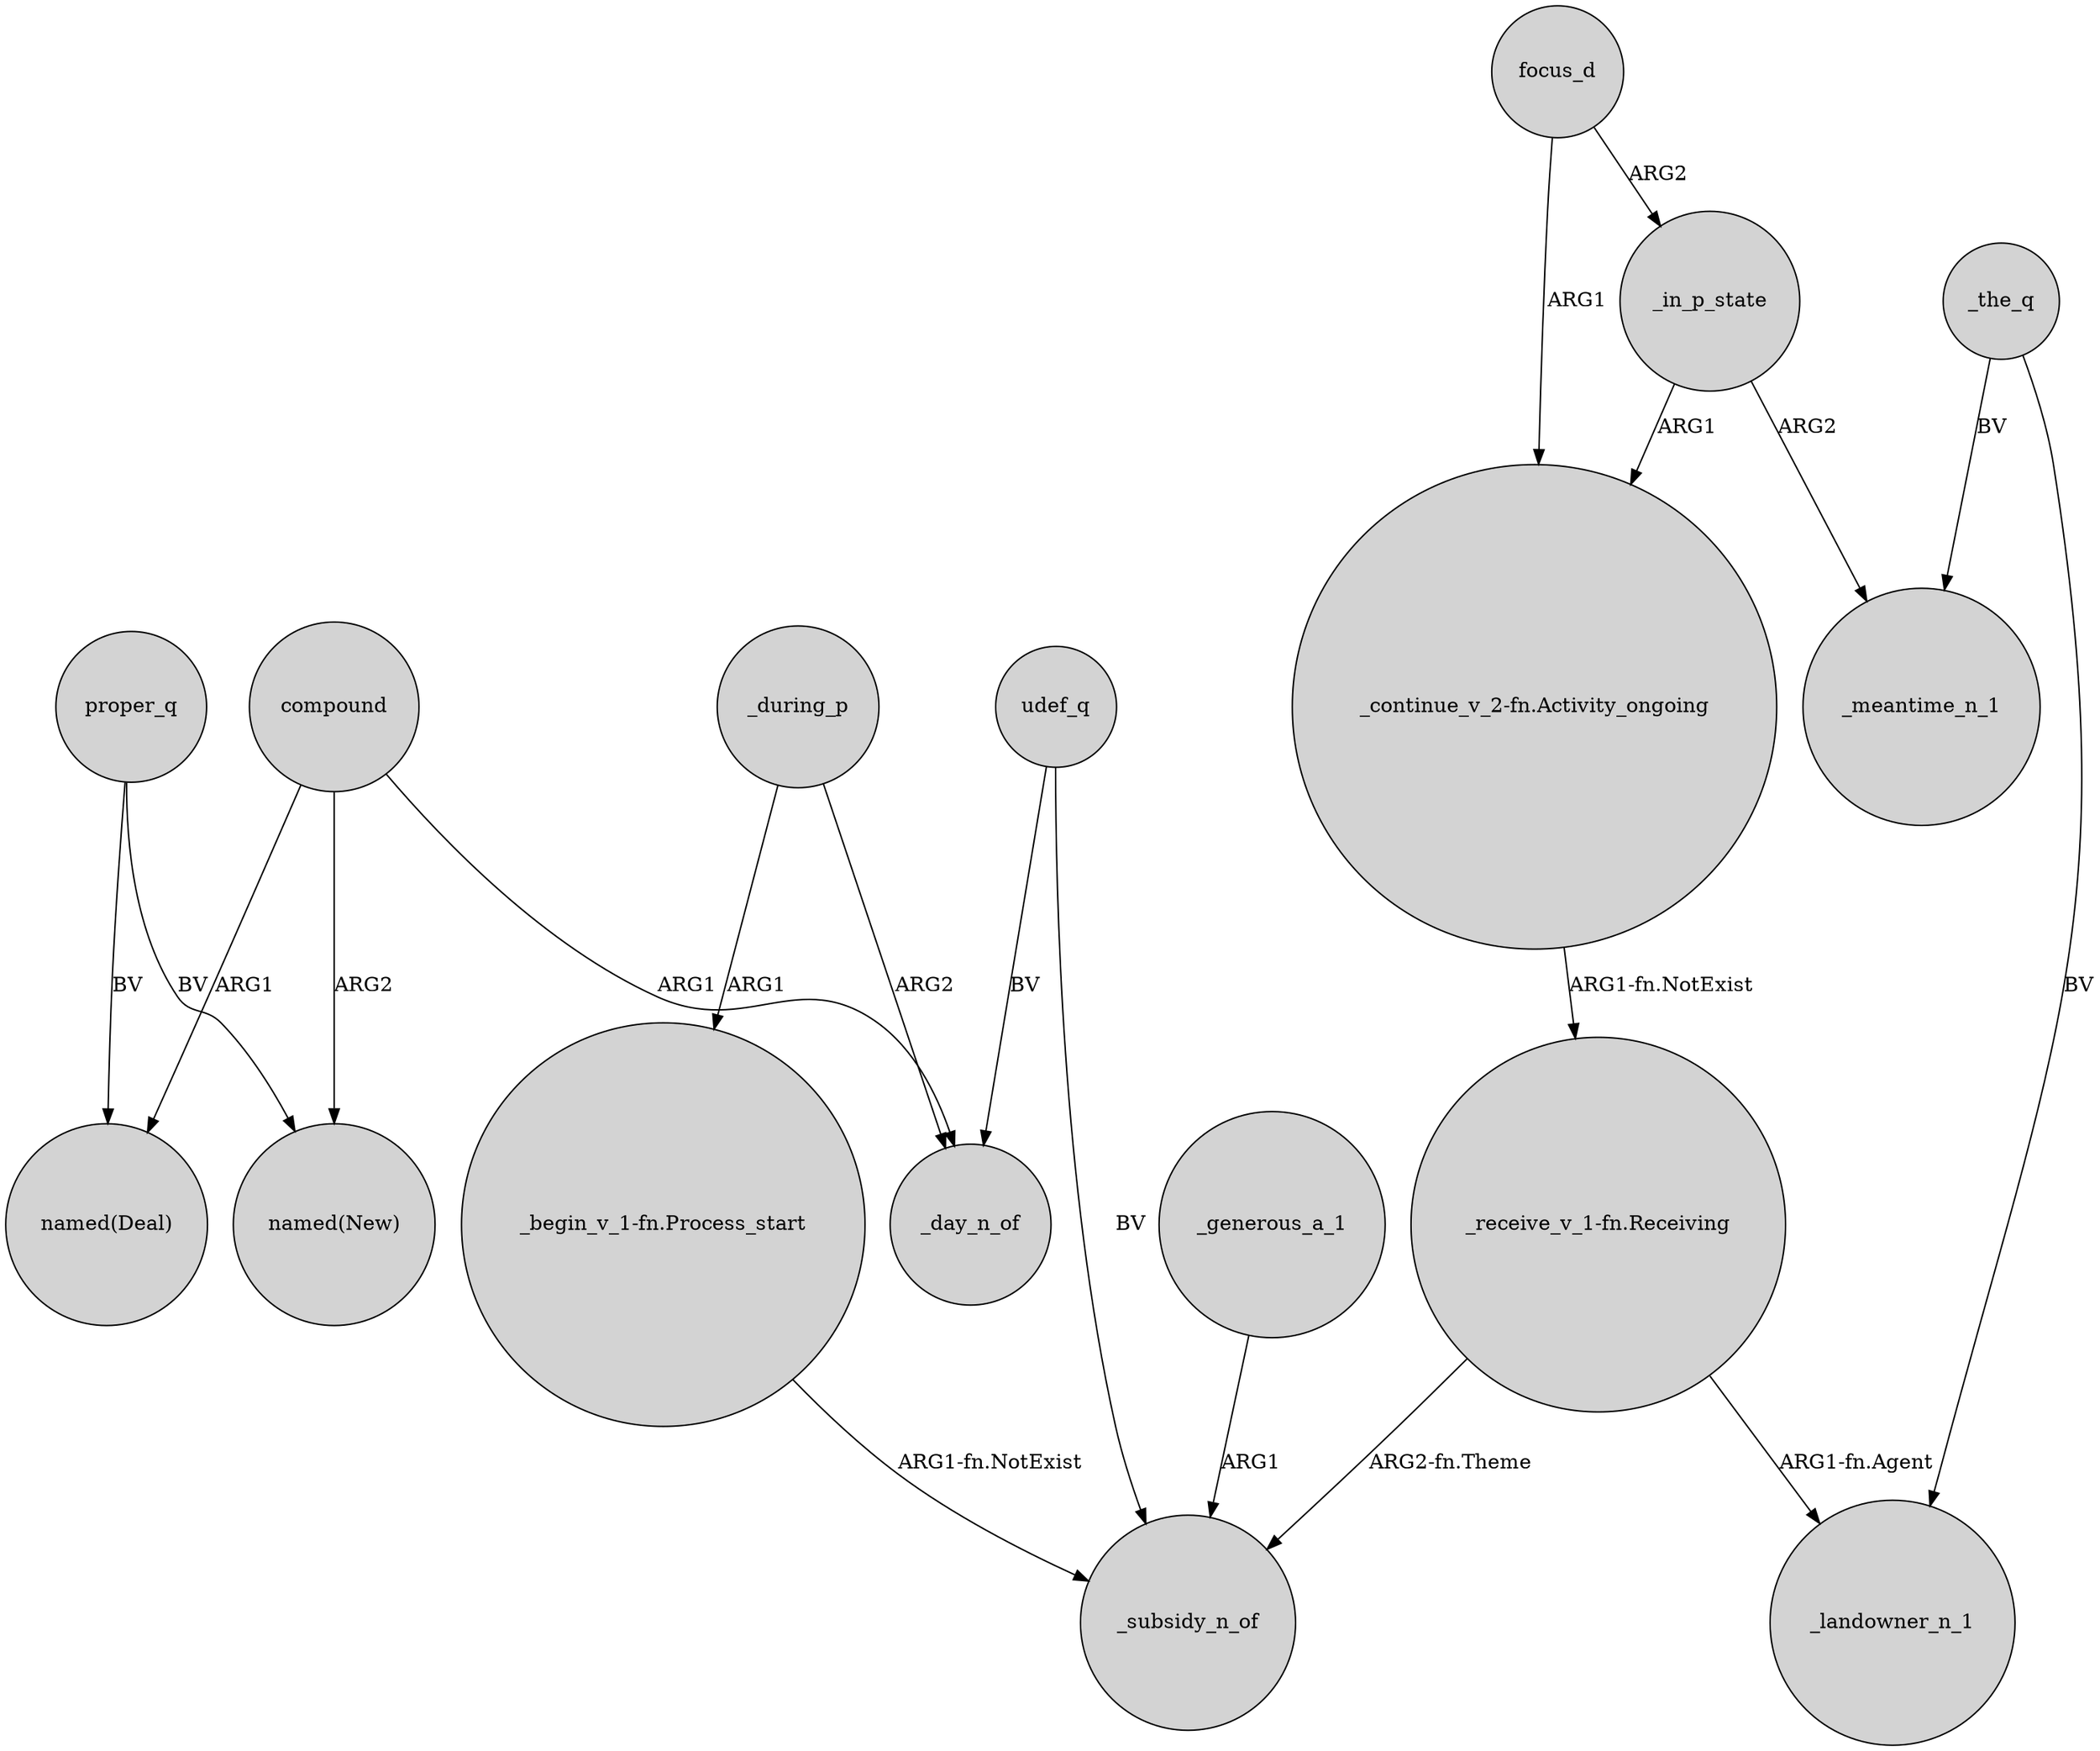 digraph {
	node [shape=circle style=filled]
	compound -> "named(New)" [label=ARG2]
	_during_p -> "_begin_v_1-fn.Process_start" [label=ARG1]
	_during_p -> _day_n_of [label=ARG2]
	proper_q -> "named(New)" [label=BV]
	"_begin_v_1-fn.Process_start" -> _subsidy_n_of [label="ARG1-fn.NotExist"]
	focus_d -> _in_p_state [label=ARG2]
	_in_p_state -> "_continue_v_2-fn.Activity_ongoing" [label=ARG1]
	_the_q -> _meantime_n_1 [label=BV]
	_generous_a_1 -> _subsidy_n_of [label=ARG1]
	"_receive_v_1-fn.Receiving" -> _subsidy_n_of [label="ARG2-fn.Theme"]
	udef_q -> _day_n_of [label=BV]
	"_continue_v_2-fn.Activity_ongoing" -> "_receive_v_1-fn.Receiving" [label="ARG1-fn.NotExist"]
	compound -> "named(Deal)" [label=ARG1]
	_in_p_state -> _meantime_n_1 [label=ARG2]
	proper_q -> "named(Deal)" [label=BV]
	compound -> _day_n_of [label=ARG1]
	_the_q -> _landowner_n_1 [label=BV]
	udef_q -> _subsidy_n_of [label=BV]
	focus_d -> "_continue_v_2-fn.Activity_ongoing" [label=ARG1]
	"_receive_v_1-fn.Receiving" -> _landowner_n_1 [label="ARG1-fn.Agent"]
}
